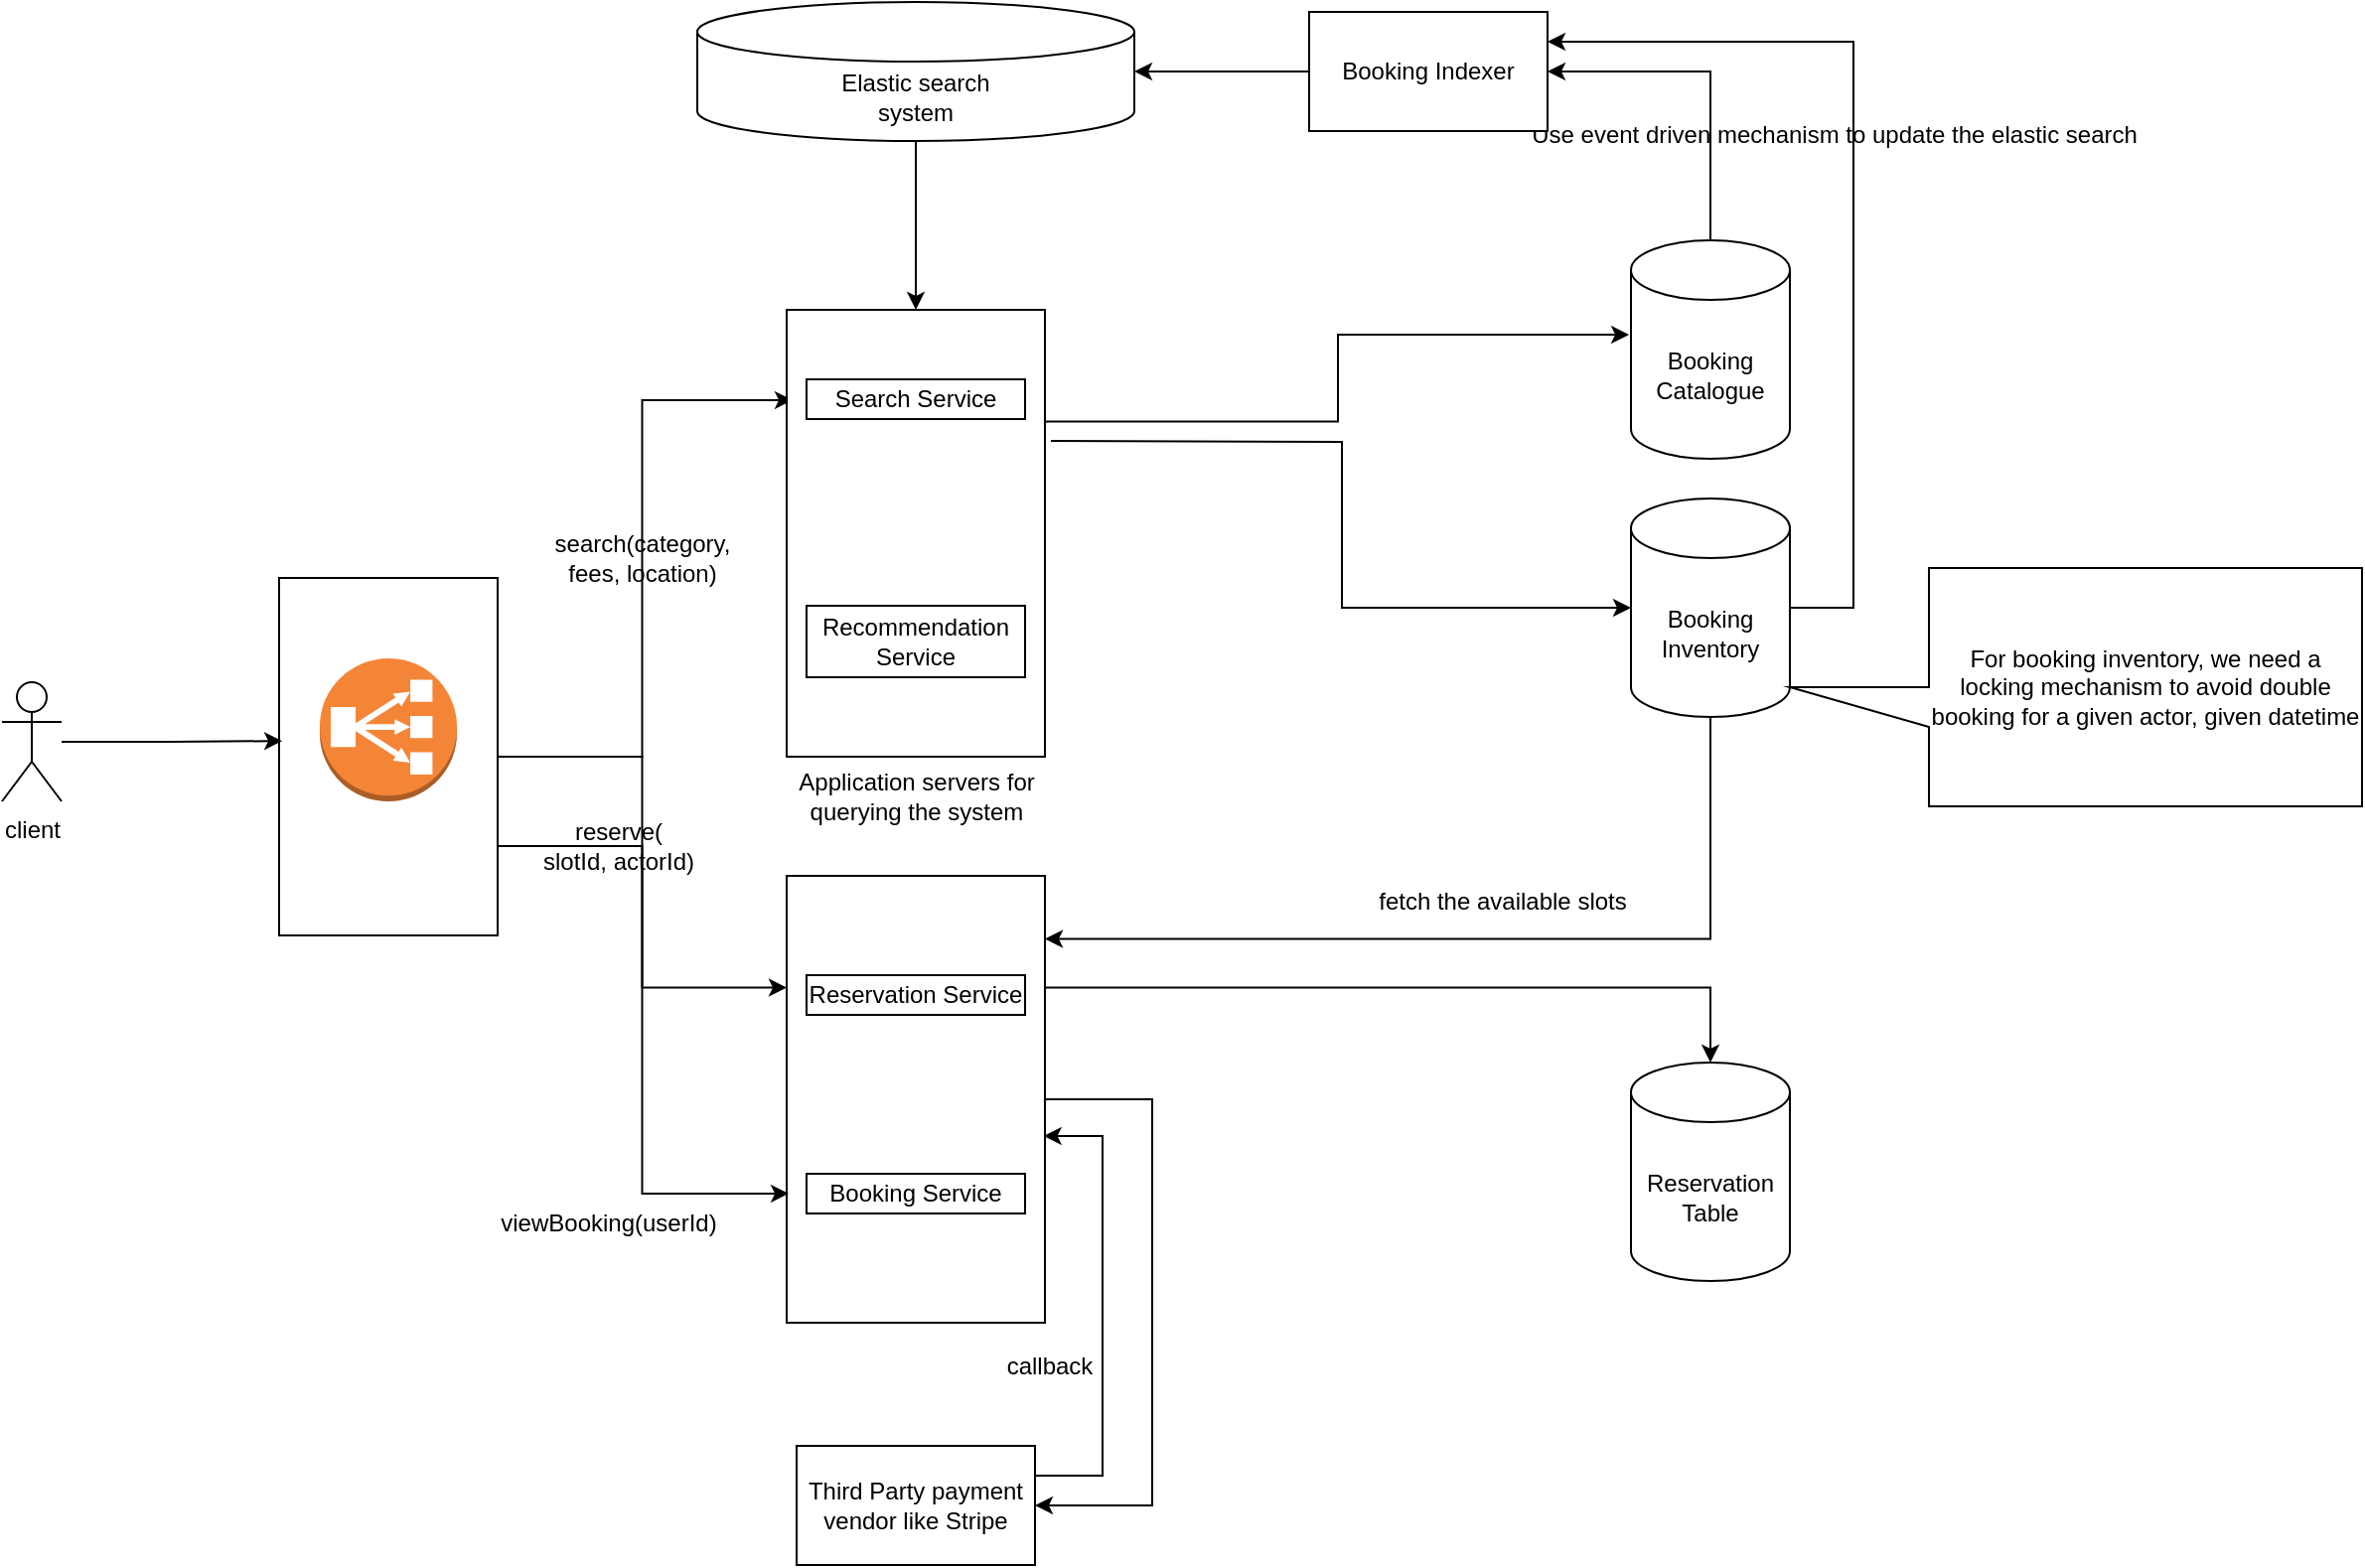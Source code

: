 <mxfile version="25.0.3">
  <diagram name="Page-1" id="8aClEWyfX_VV-lluVNKH">
    <mxGraphModel dx="2356" dy="863" grid="0" gridSize="10" guides="1" tooltips="1" connect="1" arrows="1" fold="1" page="1" pageScale="1" pageWidth="827" pageHeight="1169" math="0" shadow="0">
      <root>
        <mxCell id="0" />
        <mxCell id="1" parent="0" />
        <mxCell id="xSLGstXJj4RpFk7l7EjF-11" style="edgeStyle=orthogonalEdgeStyle;rounded=0;orthogonalLoop=1;jettySize=auto;html=1;entryX=0.023;entryY=0.202;entryDx=0;entryDy=0;entryPerimeter=0;" parent="1" source="xSLGstXJj4RpFk7l7EjF-8" target="xSLGstXJj4RpFk7l7EjF-2" edge="1">
          <mxGeometry relative="1" as="geometry">
            <mxPoint x="320" y="210" as="targetPoint" />
          </mxGeometry>
        </mxCell>
        <mxCell id="xSLGstXJj4RpFk7l7EjF-35" style="edgeStyle=orthogonalEdgeStyle;rounded=0;orthogonalLoop=1;jettySize=auto;html=1;exitX=1;exitY=0.75;exitDx=0;exitDy=0;entryX=0;entryY=0.25;entryDx=0;entryDy=0;" parent="1" source="xSLGstXJj4RpFk7l7EjF-8" target="xSLGstXJj4RpFk7l7EjF-27" edge="1">
          <mxGeometry relative="1" as="geometry" />
        </mxCell>
        <mxCell id="xSLGstXJj4RpFk7l7EjF-8" value="" style="rounded=0;whiteSpace=wrap;html=1;" parent="1" vertex="1">
          <mxGeometry x="79.5" y="300" width="110" height="180" as="geometry" />
        </mxCell>
        <mxCell id="xSLGstXJj4RpFk7l7EjF-1" value="client" style="shape=umlActor;verticalLabelPosition=bottom;verticalAlign=top;html=1;outlineConnect=0;" parent="1" vertex="1">
          <mxGeometry x="-60" y="352.5" width="30" height="60" as="geometry" />
        </mxCell>
        <mxCell id="xSLGstXJj4RpFk7l7EjF-2" value="" style="rounded=0;whiteSpace=wrap;html=1;" parent="1" vertex="1">
          <mxGeometry x="335" y="165" width="130" height="225" as="geometry" />
        </mxCell>
        <mxCell id="xSLGstXJj4RpFk7l7EjF-4" value="Search Service" style="rounded=0;whiteSpace=wrap;html=1;" parent="1" vertex="1">
          <mxGeometry x="345" y="200" width="110" height="20" as="geometry" />
        </mxCell>
        <mxCell id="xSLGstXJj4RpFk7l7EjF-5" value="Application servers for&lt;div&gt;querying the system&lt;/div&gt;" style="text;html=1;align=center;verticalAlign=middle;resizable=0;points=[];autosize=1;strokeColor=none;fillColor=none;" parent="1" vertex="1">
          <mxGeometry x="330" y="390" width="140" height="40" as="geometry" />
        </mxCell>
        <mxCell id="xSLGstXJj4RpFk7l7EjF-7" value="" style="outlineConnect=0;dashed=0;verticalLabelPosition=bottom;verticalAlign=top;align=center;html=1;shape=mxgraph.aws3.classic_load_balancer;fillColor=#F58536;gradientColor=none;" parent="1" vertex="1">
          <mxGeometry x="100" y="340.5" width="69" height="72" as="geometry" />
        </mxCell>
        <mxCell id="xSLGstXJj4RpFk7l7EjF-10" style="edgeStyle=orthogonalEdgeStyle;rounded=0;orthogonalLoop=1;jettySize=auto;html=1;entryX=0.014;entryY=0.456;entryDx=0;entryDy=0;entryPerimeter=0;" parent="1" source="xSLGstXJj4RpFk7l7EjF-1" target="xSLGstXJj4RpFk7l7EjF-8" edge="1">
          <mxGeometry relative="1" as="geometry" />
        </mxCell>
        <mxCell id="MOXymXWrBY1IFA7WFDLt-5" style="edgeStyle=orthogonalEdgeStyle;rounded=0;orthogonalLoop=1;jettySize=auto;html=1;entryX=1;entryY=0.5;entryDx=0;entryDy=0;exitX=0.5;exitY=0;exitDx=0;exitDy=0;exitPerimeter=0;" edge="1" parent="1" source="xSLGstXJj4RpFk7l7EjF-12" target="MOXymXWrBY1IFA7WFDLt-3">
          <mxGeometry relative="1" as="geometry" />
        </mxCell>
        <mxCell id="xSLGstXJj4RpFk7l7EjF-12" value="Booking Catalogue" style="shape=cylinder3;whiteSpace=wrap;html=1;boundedLbl=1;backgroundOutline=1;size=15;" parent="1" vertex="1">
          <mxGeometry x="760" y="130" width="80" height="110" as="geometry" />
        </mxCell>
        <mxCell id="MOXymXWrBY1IFA7WFDLt-7" style="edgeStyle=orthogonalEdgeStyle;rounded=0;orthogonalLoop=1;jettySize=auto;html=1;entryX=1;entryY=0.25;entryDx=0;entryDy=0;" edge="1" parent="1" source="xSLGstXJj4RpFk7l7EjF-14" target="MOXymXWrBY1IFA7WFDLt-3">
          <mxGeometry relative="1" as="geometry">
            <Array as="points">
              <mxPoint x="872" y="315" />
              <mxPoint x="872" y="30" />
            </Array>
          </mxGeometry>
        </mxCell>
        <mxCell id="xSLGstXJj4RpFk7l7EjF-14" value="Booking Inventory" style="shape=cylinder3;whiteSpace=wrap;html=1;boundedLbl=1;backgroundOutline=1;size=15;" parent="1" vertex="1">
          <mxGeometry x="760" y="260" width="80" height="110" as="geometry" />
        </mxCell>
        <mxCell id="xSLGstXJj4RpFk7l7EjF-15" value="search(category,&lt;div&gt;fees, location)&lt;/div&gt;" style="text;html=1;align=center;verticalAlign=middle;resizable=0;points=[];autosize=1;strokeColor=none;fillColor=none;" parent="1" vertex="1">
          <mxGeometry x="207" y="270" width="110" height="40" as="geometry" />
        </mxCell>
        <mxCell id="xSLGstXJj4RpFk7l7EjF-18" style="edgeStyle=orthogonalEdgeStyle;rounded=0;orthogonalLoop=1;jettySize=auto;html=1;exitX=1;exitY=0.25;exitDx=0;exitDy=0;entryX=-0.012;entryY=0.432;entryDx=0;entryDy=0;entryPerimeter=0;" parent="1" source="xSLGstXJj4RpFk7l7EjF-2" target="xSLGstXJj4RpFk7l7EjF-12" edge="1">
          <mxGeometry relative="1" as="geometry" />
        </mxCell>
        <mxCell id="xSLGstXJj4RpFk7l7EjF-19" style="edgeStyle=orthogonalEdgeStyle;rounded=0;orthogonalLoop=1;jettySize=auto;html=1;entryX=0;entryY=0.5;entryDx=0;entryDy=0;entryPerimeter=0;" parent="1" target="xSLGstXJj4RpFk7l7EjF-14" edge="1">
          <mxGeometry relative="1" as="geometry">
            <mxPoint x="468" y="231" as="sourcePoint" />
          </mxGeometry>
        </mxCell>
        <mxCell id="xSLGstXJj4RpFk7l7EjF-25" style="edgeStyle=orthogonalEdgeStyle;rounded=0;orthogonalLoop=1;jettySize=auto;html=1;entryX=0.5;entryY=0;entryDx=0;entryDy=0;" parent="1" source="xSLGstXJj4RpFk7l7EjF-20" target="xSLGstXJj4RpFk7l7EjF-2" edge="1">
          <mxGeometry relative="1" as="geometry" />
        </mxCell>
        <mxCell id="xSLGstXJj4RpFk7l7EjF-20" value="Elastic search&lt;div&gt;system&lt;/div&gt;" style="shape=cylinder3;whiteSpace=wrap;html=1;boundedLbl=1;backgroundOutline=1;size=15;" parent="1" vertex="1">
          <mxGeometry x="290" y="10" width="220" height="70" as="geometry" />
        </mxCell>
        <mxCell id="xSLGstXJj4RpFk7l7EjF-24" value="Use event driven mechanism to update the elastic search" style="text;html=1;align=center;verticalAlign=middle;resizable=0;points=[];autosize=1;strokeColor=none;fillColor=none;" parent="1" vertex="1">
          <mxGeometry x="697" y="62" width="330" height="30" as="geometry" />
        </mxCell>
        <mxCell id="MOXymXWrBY1IFA7WFDLt-9" style="edgeStyle=orthogonalEdgeStyle;rounded=0;orthogonalLoop=1;jettySize=auto;html=1;exitX=1;exitY=0.5;exitDx=0;exitDy=0;entryX=1;entryY=0.5;entryDx=0;entryDy=0;" edge="1" parent="1" source="xSLGstXJj4RpFk7l7EjF-27" target="MOXymXWrBY1IFA7WFDLt-8">
          <mxGeometry relative="1" as="geometry">
            <Array as="points">
              <mxPoint x="519" y="562" />
              <mxPoint x="519" y="767" />
            </Array>
          </mxGeometry>
        </mxCell>
        <mxCell id="xSLGstXJj4RpFk7l7EjF-27" value="" style="rounded=0;whiteSpace=wrap;html=1;" parent="1" vertex="1">
          <mxGeometry x="335" y="450" width="130" height="225" as="geometry" />
        </mxCell>
        <mxCell id="xSLGstXJj4RpFk7l7EjF-29" value="Reservation Service" style="rounded=0;whiteSpace=wrap;html=1;" parent="1" vertex="1">
          <mxGeometry x="345" y="500" width="110" height="20" as="geometry" />
        </mxCell>
        <mxCell id="xSLGstXJj4RpFk7l7EjF-30" value="Booking Service" style="rounded=0;whiteSpace=wrap;html=1;" parent="1" vertex="1">
          <mxGeometry x="345" y="600" width="110" height="20" as="geometry" />
        </mxCell>
        <mxCell id="xSLGstXJj4RpFk7l7EjF-31" value="Reservation&lt;div&gt;Table&lt;/div&gt;" style="shape=cylinder3;whiteSpace=wrap;html=1;boundedLbl=1;backgroundOutline=1;size=15;" parent="1" vertex="1">
          <mxGeometry x="760" y="544" width="80" height="110" as="geometry" />
        </mxCell>
        <mxCell id="xSLGstXJj4RpFk7l7EjF-33" style="edgeStyle=orthogonalEdgeStyle;rounded=0;orthogonalLoop=1;jettySize=auto;html=1;exitX=0.5;exitY=1;exitDx=0;exitDy=0;exitPerimeter=0;entryX=1;entryY=0.141;entryDx=0;entryDy=0;entryPerimeter=0;" parent="1" source="xSLGstXJj4RpFk7l7EjF-14" target="xSLGstXJj4RpFk7l7EjF-27" edge="1">
          <mxGeometry relative="1" as="geometry">
            <Array as="points">
              <mxPoint x="800" y="482" />
            </Array>
          </mxGeometry>
        </mxCell>
        <mxCell id="xSLGstXJj4RpFk7l7EjF-34" value="fetch the available slots" style="text;html=1;align=center;verticalAlign=middle;resizable=0;points=[];autosize=1;strokeColor=none;fillColor=none;" parent="1" vertex="1">
          <mxGeometry x="620" y="448" width="150" height="30" as="geometry" />
        </mxCell>
        <mxCell id="xSLGstXJj4RpFk7l7EjF-37" value="reserve(&lt;div&gt;slotId, actorId)&lt;/div&gt;" style="text;html=1;align=center;verticalAlign=middle;resizable=0;points=[];autosize=1;strokeColor=none;fillColor=none;" parent="1" vertex="1">
          <mxGeometry x="200" y="415" width="100" height="40" as="geometry" />
        </mxCell>
        <mxCell id="xSLGstXJj4RpFk7l7EjF-40" style="edgeStyle=orthogonalEdgeStyle;rounded=0;orthogonalLoop=1;jettySize=auto;html=1;entryX=0.008;entryY=0.711;entryDx=0;entryDy=0;entryPerimeter=0;" parent="1" source="xSLGstXJj4RpFk7l7EjF-8" target="xSLGstXJj4RpFk7l7EjF-27" edge="1">
          <mxGeometry relative="1" as="geometry" />
        </mxCell>
        <mxCell id="xSLGstXJj4RpFk7l7EjF-41" value="viewBooking(userId)" style="text;html=1;align=center;verticalAlign=middle;resizable=0;points=[];autosize=1;strokeColor=none;fillColor=none;" parent="1" vertex="1">
          <mxGeometry x="180" y="610" width="130" height="30" as="geometry" />
        </mxCell>
        <mxCell id="xSLGstXJj4RpFk7l7EjF-42" value="For booking inventory, we need a locking mechanism to avoid double booking for a given actor, given datetime" style="shape=callout;whiteSpace=wrap;html=1;perimeter=calloutPerimeter;direction=south;size=70;position=0.5;" parent="1" vertex="1">
          <mxGeometry x="840" y="295" width="288" height="120" as="geometry" />
        </mxCell>
        <mxCell id="MOXymXWrBY1IFA7WFDLt-1" value="Recommendation Service" style="rounded=0;whiteSpace=wrap;html=1;" vertex="1" parent="1">
          <mxGeometry x="345" y="314" width="110" height="36" as="geometry" />
        </mxCell>
        <mxCell id="MOXymXWrBY1IFA7WFDLt-3" value="Booking Indexer" style="rounded=0;whiteSpace=wrap;html=1;" vertex="1" parent="1">
          <mxGeometry x="598" y="15" width="120" height="60" as="geometry" />
        </mxCell>
        <mxCell id="MOXymXWrBY1IFA7WFDLt-6" style="edgeStyle=orthogonalEdgeStyle;rounded=0;orthogonalLoop=1;jettySize=auto;html=1;entryX=1;entryY=0.5;entryDx=0;entryDy=0;entryPerimeter=0;" edge="1" parent="1" source="MOXymXWrBY1IFA7WFDLt-3" target="xSLGstXJj4RpFk7l7EjF-20">
          <mxGeometry relative="1" as="geometry" />
        </mxCell>
        <mxCell id="MOXymXWrBY1IFA7WFDLt-8" value="Third Party payment vendor like Stripe" style="rounded=0;whiteSpace=wrap;html=1;" vertex="1" parent="1">
          <mxGeometry x="340" y="737" width="120" height="60" as="geometry" />
        </mxCell>
        <mxCell id="MOXymXWrBY1IFA7WFDLt-10" style="edgeStyle=orthogonalEdgeStyle;rounded=0;orthogonalLoop=1;jettySize=auto;html=1;exitX=1;exitY=0.25;exitDx=0;exitDy=0;entryX=0.5;entryY=0;entryDx=0;entryDy=0;entryPerimeter=0;" edge="1" parent="1" source="xSLGstXJj4RpFk7l7EjF-27" target="xSLGstXJj4RpFk7l7EjF-31">
          <mxGeometry relative="1" as="geometry" />
        </mxCell>
        <mxCell id="MOXymXWrBY1IFA7WFDLt-11" style="edgeStyle=orthogonalEdgeStyle;rounded=0;orthogonalLoop=1;jettySize=auto;html=1;exitX=1;exitY=0.25;exitDx=0;exitDy=0;entryX=0.995;entryY=0.582;entryDx=0;entryDy=0;entryPerimeter=0;" edge="1" parent="1" source="MOXymXWrBY1IFA7WFDLt-8" target="xSLGstXJj4RpFk7l7EjF-27">
          <mxGeometry relative="1" as="geometry">
            <Array as="points">
              <mxPoint x="494" y="752" />
              <mxPoint x="494" y="581" />
            </Array>
          </mxGeometry>
        </mxCell>
        <mxCell id="MOXymXWrBY1IFA7WFDLt-12" value="callback" style="text;html=1;align=center;verticalAlign=middle;resizable=0;points=[];autosize=1;strokeColor=none;fillColor=none;" vertex="1" parent="1">
          <mxGeometry x="436" y="684" width="61" height="26" as="geometry" />
        </mxCell>
      </root>
    </mxGraphModel>
  </diagram>
</mxfile>
